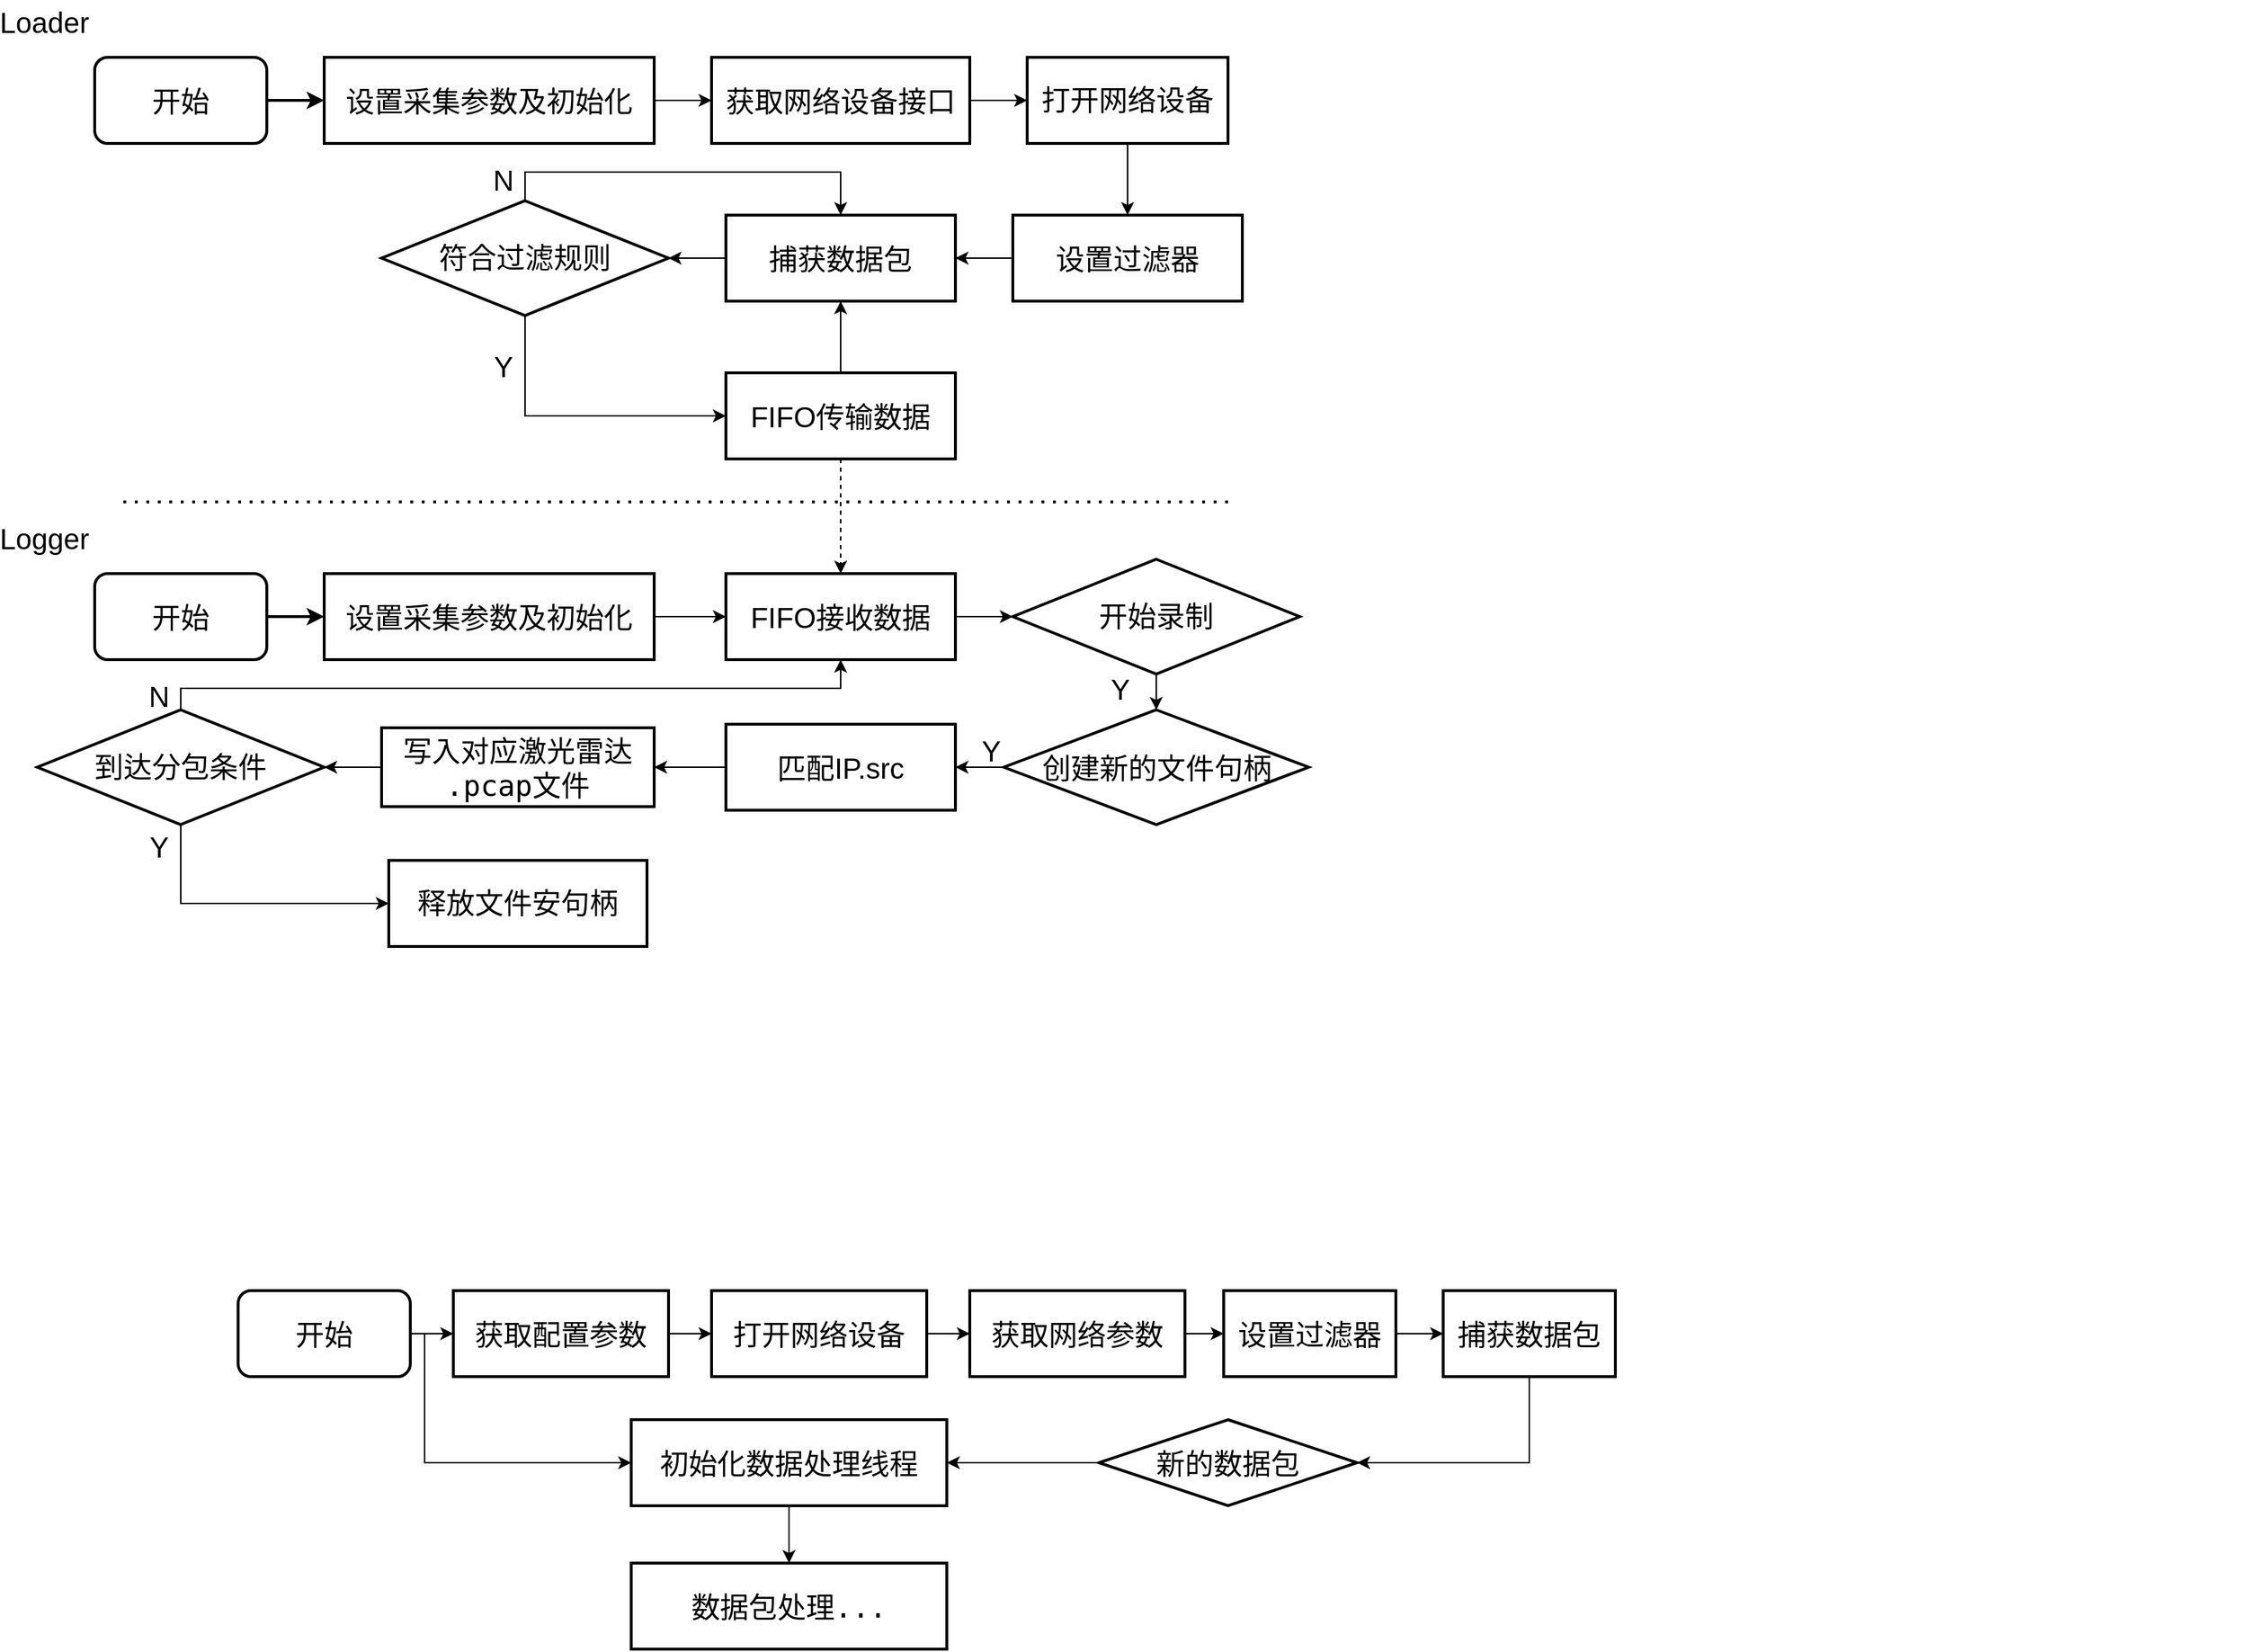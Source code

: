 <mxfile version="24.8.4">
  <diagram name="第 1 页" id="-34MsAzQcpD7_Uyt-niJ">
    <mxGraphModel dx="2815" dy="1119" grid="1" gridSize="10" guides="1" tooltips="1" connect="1" arrows="1" fold="1" page="1" pageScale="1" pageWidth="827" pageHeight="1169" math="0" shadow="0">
      <root>
        <mxCell id="0" />
        <mxCell id="1" parent="0" />
        <mxCell id="CMEZGBUHvDBOm816A8C0-10" value="" style="edgeStyle=orthogonalEdgeStyle;rounded=0;orthogonalLoop=1;jettySize=auto;html=1;strokeWidth=2;" edge="1" parent="1" source="CMEZGBUHvDBOm816A8C0-1" target="CMEZGBUHvDBOm816A8C0-9">
          <mxGeometry relative="1" as="geometry" />
        </mxCell>
        <mxCell id="CMEZGBUHvDBOm816A8C0-1" value="&lt;h2 style=&quot;font-size: 20px;&quot;&gt;&lt;span style=&quot;font-weight: normal;&quot;&gt;开始&lt;/span&gt;&lt;/h2&gt;" style="rounded=1;whiteSpace=wrap;html=1;strokeWidth=2;" vertex="1" parent="1">
          <mxGeometry x="40" y="100" width="120" height="60" as="geometry" />
        </mxCell>
        <mxCell id="CMEZGBUHvDBOm816A8C0-12" value="" style="edgeStyle=orthogonalEdgeStyle;rounded=0;orthogonalLoop=1;jettySize=auto;html=1;" edge="1" parent="1" source="CMEZGBUHvDBOm816A8C0-9" target="CMEZGBUHvDBOm816A8C0-11">
          <mxGeometry relative="1" as="geometry" />
        </mxCell>
        <mxCell id="CMEZGBUHvDBOm816A8C0-9" value="&lt;h2 style=&quot;forced-color-adjust: none; color: rgb(0, 0, 0); font-family: Helvetica; font-style: normal; font-variant-ligatures: normal; font-variant-caps: normal; letter-spacing: normal; orphans: 2; text-align: center; text-indent: 0px; text-transform: none; widows: 2; word-spacing: 0px; -webkit-text-stroke-width: 0px; white-space: normal; background-color: rgb(251, 251, 251); text-decoration-thickness: initial; text-decoration-style: initial; text-decoration-color: initial; font-size: 20px;&quot;&gt;&lt;span style=&quot;forced-color-adjust: none; font-weight: normal;&quot;&gt;设置采集参数及初始化&lt;/span&gt;&lt;/h2&gt;" style="rounded=0;whiteSpace=wrap;html=1;strokeWidth=2;" vertex="1" parent="1">
          <mxGeometry x="200" y="100" width="230" height="60" as="geometry" />
        </mxCell>
        <mxCell id="CMEZGBUHvDBOm816A8C0-14" value="" style="edgeStyle=orthogonalEdgeStyle;rounded=0;orthogonalLoop=1;jettySize=auto;html=1;" edge="1" parent="1" source="CMEZGBUHvDBOm816A8C0-11" target="CMEZGBUHvDBOm816A8C0-13">
          <mxGeometry relative="1" as="geometry" />
        </mxCell>
        <mxCell id="CMEZGBUHvDBOm816A8C0-11" value="&lt;h2 style=&quot;forced-color-adjust: none; color: rgb(0, 0, 0); font-family: Helvetica; font-style: normal; font-variant-ligatures: normal; font-variant-caps: normal; letter-spacing: normal; orphans: 2; text-align: center; text-indent: 0px; text-transform: none; widows: 2; word-spacing: 0px; -webkit-text-stroke-width: 0px; white-space: normal; background-color: rgb(251, 251, 251); text-decoration-thickness: initial; text-decoration-style: initial; text-decoration-color: initial; font-size: 20px;&quot;&gt;&lt;span style=&quot;forced-color-adjust: none; font-weight: normal;&quot;&gt;获取网络设备接口&lt;/span&gt;&lt;/h2&gt;" style="rounded=0;whiteSpace=wrap;html=1;strokeWidth=2;" vertex="1" parent="1">
          <mxGeometry x="470" y="100" width="180" height="60" as="geometry" />
        </mxCell>
        <mxCell id="CMEZGBUHvDBOm816A8C0-16" value="" style="edgeStyle=orthogonalEdgeStyle;rounded=0;orthogonalLoop=1;jettySize=auto;html=1;entryX=0.5;entryY=0;entryDx=0;entryDy=0;" edge="1" parent="1" source="CMEZGBUHvDBOm816A8C0-13" target="CMEZGBUHvDBOm816A8C0-17">
          <mxGeometry relative="1" as="geometry">
            <mxPoint x="760" y="220" as="targetPoint" />
          </mxGeometry>
        </mxCell>
        <mxCell id="CMEZGBUHvDBOm816A8C0-13" value="&lt;h2 style=&quot;forced-color-adjust: none; color: rgb(0, 0, 0); font-family: Helvetica; font-style: normal; font-variant-ligatures: normal; font-variant-caps: normal; letter-spacing: normal; orphans: 2; text-align: center; text-indent: 0px; text-transform: none; widows: 2; word-spacing: 0px; -webkit-text-stroke-width: 0px; white-space: normal; background-color: rgb(251, 251, 251); text-decoration-thickness: initial; text-decoration-style: initial; text-decoration-color: initial;&quot;&gt;&lt;span style=&quot;forced-color-adjust: none; font-weight: normal;&quot;&gt;&lt;font style=&quot;font-size: 20px;&quot;&gt;打开网络设备&lt;/font&gt;&lt;/span&gt;&lt;/h2&gt;" style="rounded=0;whiteSpace=wrap;html=1;strokeWidth=2;" vertex="1" parent="1">
          <mxGeometry x="690" y="100" width="140" height="60" as="geometry" />
        </mxCell>
        <mxCell id="CMEZGBUHvDBOm816A8C0-17" value="&lt;h2 style=&quot;forced-color-adjust: none; color: rgb(0, 0, 0); font-family: Helvetica; font-style: normal; font-variant-ligatures: normal; font-variant-caps: normal; letter-spacing: normal; orphans: 2; text-align: center; text-indent: 0px; text-transform: none; widows: 2; word-spacing: 0px; -webkit-text-stroke-width: 0px; white-space: normal; background-color: rgb(251, 251, 251); text-decoration-thickness: initial; text-decoration-style: initial; text-decoration-color: initial; font-size: 20px;&quot;&gt;&lt;span style=&quot;forced-color-adjust: none; font-weight: normal;&quot;&gt;设置过滤器&lt;/span&gt;&lt;/h2&gt;" style="rounded=0;whiteSpace=wrap;html=1;strokeWidth=2;" vertex="1" parent="1">
          <mxGeometry x="680" y="210" width="160" height="60" as="geometry" />
        </mxCell>
        <mxCell id="CMEZGBUHvDBOm816A8C0-26" value="" style="edgeStyle=orthogonalEdgeStyle;rounded=0;orthogonalLoop=1;jettySize=auto;html=1;exitX=0;exitY=0.5;exitDx=0;exitDy=0;" edge="1" parent="1" source="CMEZGBUHvDBOm816A8C0-17" target="CMEZGBUHvDBOm816A8C0-25">
          <mxGeometry relative="1" as="geometry">
            <mxPoint x="510" y="240" as="sourcePoint" />
          </mxGeometry>
        </mxCell>
        <mxCell id="CMEZGBUHvDBOm816A8C0-29" value="" style="edgeStyle=orthogonalEdgeStyle;rounded=0;orthogonalLoop=1;jettySize=auto;html=1;entryX=0.5;entryY=0;entryDx=0;entryDy=0;exitX=0.5;exitY=0;exitDx=0;exitDy=0;" edge="1" parent="1" source="CMEZGBUHvDBOm816A8C0-21" target="CMEZGBUHvDBOm816A8C0-25">
          <mxGeometry relative="1" as="geometry">
            <mxPoint x="650" y="340" as="targetPoint" />
            <Array as="points">
              <mxPoint x="340" y="180" />
              <mxPoint x="560" y="180" />
            </Array>
          </mxGeometry>
        </mxCell>
        <mxCell id="CMEZGBUHvDBOm816A8C0-31" value="" style="edgeStyle=orthogonalEdgeStyle;rounded=0;orthogonalLoop=1;jettySize=auto;html=1;exitX=0.5;exitY=1;exitDx=0;exitDy=0;" edge="1" parent="1" source="CMEZGBUHvDBOm816A8C0-21" target="CMEZGBUHvDBOm816A8C0-30">
          <mxGeometry relative="1" as="geometry">
            <Array as="points">
              <mxPoint x="340" y="350" />
            </Array>
          </mxGeometry>
        </mxCell>
        <mxCell id="CMEZGBUHvDBOm816A8C0-21" value="&lt;h2 style=&quot;&quot;&gt;&lt;span style=&quot;font-size: 20px; font-weight: normal;&quot;&gt;符合过滤&lt;/span&gt;&lt;span style=&quot;font-size: 20px; font-weight: 400;&quot;&gt;规则&lt;/span&gt;&lt;/h2&gt;" style="rhombus;whiteSpace=wrap;html=1;rounded=0;strokeWidth=2;" vertex="1" parent="1">
          <mxGeometry x="240" y="200" width="200" height="80" as="geometry" />
        </mxCell>
        <mxCell id="CMEZGBUHvDBOm816A8C0-27" value="" style="edgeStyle=orthogonalEdgeStyle;rounded=0;orthogonalLoop=1;jettySize=auto;html=1;" edge="1" parent="1" source="CMEZGBUHvDBOm816A8C0-25" target="CMEZGBUHvDBOm816A8C0-21">
          <mxGeometry relative="1" as="geometry" />
        </mxCell>
        <mxCell id="CMEZGBUHvDBOm816A8C0-25" value="&lt;h2 style=&quot;forced-color-adjust: none; color: rgb(0, 0, 0); font-family: Helvetica; font-style: normal; font-variant-ligatures: normal; font-variant-caps: normal; letter-spacing: normal; orphans: 2; text-align: center; text-indent: 0px; text-transform: none; widows: 2; word-spacing: 0px; -webkit-text-stroke-width: 0px; white-space: normal; background-color: rgb(251, 251, 251); text-decoration-thickness: initial; text-decoration-style: initial; text-decoration-color: initial; font-size: 20px;&quot;&gt;&lt;span style=&quot;forced-color-adjust: none; font-weight: normal;&quot;&gt;捕获数据包&lt;/span&gt;&lt;/h2&gt;" style="rounded=0;whiteSpace=wrap;html=1;strokeWidth=2;" vertex="1" parent="1">
          <mxGeometry x="480" y="210" width="160" height="60" as="geometry" />
        </mxCell>
        <mxCell id="CMEZGBUHvDBOm816A8C0-33" value="" style="edgeStyle=orthogonalEdgeStyle;rounded=0;orthogonalLoop=1;jettySize=auto;html=1;dashed=1;" edge="1" parent="1" source="CMEZGBUHvDBOm816A8C0-30" target="CMEZGBUHvDBOm816A8C0-32">
          <mxGeometry relative="1" as="geometry" />
        </mxCell>
        <mxCell id="CMEZGBUHvDBOm816A8C0-38" value="" style="edgeStyle=orthogonalEdgeStyle;rounded=0;orthogonalLoop=1;jettySize=auto;html=1;entryX=0.5;entryY=1;entryDx=0;entryDy=0;" edge="1" parent="1" source="CMEZGBUHvDBOm816A8C0-30" target="CMEZGBUHvDBOm816A8C0-25">
          <mxGeometry relative="1" as="geometry">
            <mxPoint x="500" y="340" as="targetPoint" />
          </mxGeometry>
        </mxCell>
        <mxCell id="CMEZGBUHvDBOm816A8C0-30" value="&lt;h2 style=&quot;font-size: 20px;&quot;&gt;&lt;span style=&quot;font-weight: normal;&quot;&gt;FIFO传输数据&lt;/span&gt;&lt;/h2&gt;" style="whiteSpace=wrap;html=1;rounded=0;strokeWidth=2;" vertex="1" parent="1">
          <mxGeometry x="480" y="320" width="160" height="60" as="geometry" />
        </mxCell>
        <mxCell id="CMEZGBUHvDBOm816A8C0-44" value="" style="edgeStyle=orthogonalEdgeStyle;rounded=0;orthogonalLoop=1;jettySize=auto;html=1;exitX=0.5;exitY=1;exitDx=0;exitDy=0;" edge="1" parent="1" source="CMEZGBUHvDBOm816A8C0-59" target="CMEZGBUHvDBOm816A8C0-63">
          <mxGeometry relative="1" as="geometry">
            <mxPoint x="560" y="640" as="sourcePoint" />
            <mxPoint x="560" y="720" as="targetPoint" />
          </mxGeometry>
        </mxCell>
        <mxCell id="CMEZGBUHvDBOm816A8C0-67" value="" style="edgeStyle=orthogonalEdgeStyle;rounded=0;orthogonalLoop=1;jettySize=auto;html=1;" edge="1" parent="1" source="CMEZGBUHvDBOm816A8C0-32" target="CMEZGBUHvDBOm816A8C0-59">
          <mxGeometry relative="1" as="geometry" />
        </mxCell>
        <mxCell id="CMEZGBUHvDBOm816A8C0-32" value="&lt;h2 style=&quot;font-size: 20px;&quot;&gt;&lt;span style=&quot;font-weight: normal;&quot;&gt;FIFO接收数据&lt;/span&gt;&lt;/h2&gt;" style="whiteSpace=wrap;html=1;rounded=0;strokeWidth=2;" vertex="1" parent="1">
          <mxGeometry x="480" y="460" width="160" height="60" as="geometry" />
        </mxCell>
        <mxCell id="CMEZGBUHvDBOm816A8C0-34" value="" style="endArrow=none;dashed=1;html=1;dashPattern=1 3;strokeWidth=2;rounded=0;" edge="1" parent="1">
          <mxGeometry width="50" height="50" relative="1" as="geometry">
            <mxPoint x="60" y="410" as="sourcePoint" />
            <mxPoint x="830" y="410" as="targetPoint" />
          </mxGeometry>
        </mxCell>
        <mxCell id="CMEZGBUHvDBOm816A8C0-39" value="" style="edgeStyle=orthogonalEdgeStyle;rounded=0;orthogonalLoop=1;jettySize=auto;html=1;strokeWidth=2;" edge="1" parent="1" source="CMEZGBUHvDBOm816A8C0-40" target="CMEZGBUHvDBOm816A8C0-41">
          <mxGeometry relative="1" as="geometry" />
        </mxCell>
        <mxCell id="CMEZGBUHvDBOm816A8C0-40" value="&lt;h2 style=&quot;font-size: 20px;&quot;&gt;&lt;span style=&quot;font-weight: normal;&quot;&gt;开始&lt;/span&gt;&lt;/h2&gt;" style="rounded=1;whiteSpace=wrap;html=1;strokeWidth=2;" vertex="1" parent="1">
          <mxGeometry x="40" y="460" width="120" height="60" as="geometry" />
        </mxCell>
        <mxCell id="CMEZGBUHvDBOm816A8C0-42" value="" style="edgeStyle=orthogonalEdgeStyle;rounded=0;orthogonalLoop=1;jettySize=auto;html=1;" edge="1" parent="1" source="CMEZGBUHvDBOm816A8C0-41" target="CMEZGBUHvDBOm816A8C0-32">
          <mxGeometry relative="1" as="geometry" />
        </mxCell>
        <mxCell id="CMEZGBUHvDBOm816A8C0-41" value="&lt;h2 style=&quot;forced-color-adjust: none; color: rgb(0, 0, 0); font-family: Helvetica; font-style: normal; font-variant-ligatures: normal; font-variant-caps: normal; letter-spacing: normal; orphans: 2; text-align: center; text-indent: 0px; text-transform: none; widows: 2; word-spacing: 0px; -webkit-text-stroke-width: 0px; white-space: normal; background-color: rgb(251, 251, 251); text-decoration-thickness: initial; text-decoration-style: initial; text-decoration-color: initial; font-size: 20px;&quot;&gt;&lt;span style=&quot;forced-color-adjust: none; font-weight: normal;&quot;&gt;设置采集参数及初始化&lt;/span&gt;&lt;/h2&gt;" style="rounded=0;whiteSpace=wrap;html=1;strokeWidth=2;" vertex="1" parent="1">
          <mxGeometry x="200" y="460" width="230" height="60" as="geometry" />
        </mxCell>
        <mxCell id="CMEZGBUHvDBOm816A8C0-69" value="" style="edgeStyle=orthogonalEdgeStyle;rounded=0;orthogonalLoop=1;jettySize=auto;html=1;" edge="1" parent="1" source="CMEZGBUHvDBOm816A8C0-46" target="CMEZGBUHvDBOm816A8C0-68">
          <mxGeometry relative="1" as="geometry" />
        </mxCell>
        <mxCell id="CMEZGBUHvDBOm816A8C0-46" value="&lt;h2 style=&quot;font-size: 20px;&quot;&gt;&lt;span style=&quot;font-weight: 400;&quot;&gt;匹配IP.src&lt;/span&gt;&lt;/h2&gt;" style="whiteSpace=wrap;html=1;rounded=0;strokeWidth=2;" vertex="1" parent="1">
          <mxGeometry x="480" y="565" width="160" height="60" as="geometry" />
        </mxCell>
        <mxCell id="CMEZGBUHvDBOm816A8C0-51" value="" style="edgeStyle=orthogonalEdgeStyle;rounded=0;orthogonalLoop=1;jettySize=auto;html=1;exitX=0.5;exitY=1;exitDx=0;exitDy=0;entryX=0;entryY=0.5;entryDx=0;entryDy=0;" edge="1" parent="1" source="CMEZGBUHvDBOm816A8C0-49" target="CMEZGBUHvDBOm816A8C0-50">
          <mxGeometry relative="1" as="geometry" />
        </mxCell>
        <mxCell id="CMEZGBUHvDBOm816A8C0-83" value="" style="edgeStyle=orthogonalEdgeStyle;rounded=0;orthogonalLoop=1;jettySize=auto;html=1;entryX=0.5;entryY=1;entryDx=0;entryDy=0;" edge="1" parent="1" source="CMEZGBUHvDBOm816A8C0-49" target="CMEZGBUHvDBOm816A8C0-32">
          <mxGeometry relative="1" as="geometry">
            <Array as="points">
              <mxPoint x="100" y="540" />
              <mxPoint x="560" y="540" />
            </Array>
          </mxGeometry>
        </mxCell>
        <mxCell id="CMEZGBUHvDBOm816A8C0-49" value="&lt;h2 style=&quot;&quot;&gt;&lt;span style=&quot;font-size: 20px; font-weight: 400;&quot;&gt;到达分包条件&lt;/span&gt;&lt;/h2&gt;" style="rhombus;whiteSpace=wrap;html=1;rounded=0;strokeWidth=2;" vertex="1" parent="1">
          <mxGeometry y="555" width="200" height="80" as="geometry" />
        </mxCell>
        <mxCell id="CMEZGBUHvDBOm816A8C0-50" value="&lt;h2&gt;&lt;span style=&quot;font-size: 20px; font-weight: 400;&quot;&gt;释放文件安句柄&lt;/span&gt;&lt;/h2&gt;" style="whiteSpace=wrap;html=1;rounded=0;strokeWidth=2;" vertex="1" parent="1">
          <mxGeometry x="245" y="660" width="180" height="60" as="geometry" />
        </mxCell>
        <mxCell id="CMEZGBUHvDBOm816A8C0-59" value="&lt;h2 style=&quot;&quot;&gt;&lt;span style=&quot;font-size: 20px; font-weight: 400;&quot;&gt;开始录制&lt;/span&gt;&lt;/h2&gt;" style="rhombus;whiteSpace=wrap;html=1;rounded=0;strokeWidth=2;" vertex="1" parent="1">
          <mxGeometry x="680" y="450" width="200" height="80" as="geometry" />
        </mxCell>
        <mxCell id="CMEZGBUHvDBOm816A8C0-62" value="&lt;h2 style=&quot;forced-color-adjust: none; color: rgb(0, 0, 0); font-family: Helvetica; font-style: normal; font-variant-ligatures: normal; font-variant-caps: normal; letter-spacing: normal; orphans: 2; text-align: center; text-indent: 0px; text-transform: none; widows: 2; word-spacing: 0px; -webkit-text-stroke-width: 0px; white-space: normal; background-color: rgb(251, 251, 251); text-decoration-thickness: initial; text-decoration-style: initial; text-decoration-color: initial; font-size: 20px;&quot;&gt;&lt;br&gt;&lt;/h2&gt;" style="text;whiteSpace=wrap;html=1;" vertex="1" parent="1">
          <mxGeometry x="1330" y="650" width="210" height="80" as="geometry" />
        </mxCell>
        <mxCell id="CMEZGBUHvDBOm816A8C0-64" value="" style="edgeStyle=orthogonalEdgeStyle;rounded=0;orthogonalLoop=1;jettySize=auto;html=1;" edge="1" parent="1" source="CMEZGBUHvDBOm816A8C0-63" target="CMEZGBUHvDBOm816A8C0-46">
          <mxGeometry relative="1" as="geometry" />
        </mxCell>
        <mxCell id="CMEZGBUHvDBOm816A8C0-63" value="&lt;h2 style=&quot;font-size: 20px;&quot;&gt;&lt;span style=&quot;font-weight: normal;&quot;&gt;创建新的文件句柄&lt;/span&gt;&lt;/h2&gt;" style="rhombus;whiteSpace=wrap;html=1;rounded=0;strokeWidth=2;" vertex="1" parent="1">
          <mxGeometry x="673.75" y="555" width="212.5" height="80" as="geometry" />
        </mxCell>
        <mxCell id="CMEZGBUHvDBOm816A8C0-70" value="" style="edgeStyle=orthogonalEdgeStyle;rounded=0;orthogonalLoop=1;jettySize=auto;html=1;" edge="1" parent="1" source="CMEZGBUHvDBOm816A8C0-68" target="CMEZGBUHvDBOm816A8C0-49">
          <mxGeometry relative="1" as="geometry" />
        </mxCell>
        <mxCell id="CMEZGBUHvDBOm816A8C0-68" value="&lt;pre style=&quot;font-size: 20px;&quot;&gt;&lt;span style=&quot;font-weight: 400;&quot;&gt;写入对应激光雷达&lt;br&gt;&lt;/span&gt;&lt;span style=&quot;font-weight: 400;&quot;&gt;.pcap文件&lt;/span&gt;&lt;/pre&gt;" style="whiteSpace=wrap;html=1;rounded=0;strokeWidth=2;" vertex="1" parent="1">
          <mxGeometry x="240" y="567.5" width="190" height="55" as="geometry" />
        </mxCell>
        <mxCell id="CMEZGBUHvDBOm816A8C0-73" value="&lt;font style=&quot;font-size: 20px;&quot;&gt;Y&lt;/font&gt;" style="text;html=1;align=center;verticalAlign=middle;whiteSpace=wrap;rounded=0;" vertex="1" parent="1">
          <mxGeometry x="310" y="300" width="30" height="30" as="geometry" />
        </mxCell>
        <mxCell id="CMEZGBUHvDBOm816A8C0-77" value="&lt;font style=&quot;font-size: 20px;&quot;&gt;Y&lt;/font&gt;" style="text;html=1;align=center;verticalAlign=middle;whiteSpace=wrap;rounded=0;" vertex="1" parent="1">
          <mxGeometry x="740" y="525" width="30" height="30" as="geometry" />
        </mxCell>
        <mxCell id="CMEZGBUHvDBOm816A8C0-78" value="&lt;font style=&quot;font-size: 20px;&quot;&gt;Y&lt;/font&gt;" style="text;html=1;align=center;verticalAlign=middle;whiteSpace=wrap;rounded=0;" vertex="1" parent="1">
          <mxGeometry x="650" y="567.5" width="30" height="30" as="geometry" />
        </mxCell>
        <mxCell id="CMEZGBUHvDBOm816A8C0-79" value="&lt;font style=&quot;font-size: 20px;&quot;&gt;Y&lt;/font&gt;" style="text;html=1;align=center;verticalAlign=middle;whiteSpace=wrap;rounded=0;" vertex="1" parent="1">
          <mxGeometry x="70" y="635" width="30" height="30" as="geometry" />
        </mxCell>
        <mxCell id="CMEZGBUHvDBOm816A8C0-80" value="&lt;font style=&quot;font-size: 20px;&quot;&gt;N&lt;/font&gt;" style="text;html=1;align=center;verticalAlign=middle;whiteSpace=wrap;rounded=0;" vertex="1" parent="1">
          <mxGeometry x="310" y="170" width="30" height="30" as="geometry" />
        </mxCell>
        <mxCell id="CMEZGBUHvDBOm816A8C0-81" value="&lt;font style=&quot;font-size: 20px;&quot;&gt;N&lt;/font&gt;" style="text;html=1;align=center;verticalAlign=middle;whiteSpace=wrap;rounded=0;" vertex="1" parent="1">
          <mxGeometry x="70" y="530" width="30" height="30" as="geometry" />
        </mxCell>
        <mxCell id="CMEZGBUHvDBOm816A8C0-84" value="&lt;font style=&quot;font-size: 20px;&quot;&gt;Logger&lt;/font&gt;" style="text;html=1;align=center;verticalAlign=middle;whiteSpace=wrap;rounded=0;" vertex="1" parent="1">
          <mxGeometry x="-10" y="420" width="30" height="30" as="geometry" />
        </mxCell>
        <mxCell id="CMEZGBUHvDBOm816A8C0-85" value="&lt;font style=&quot;font-size: 20px;&quot;&gt;Loader&lt;/font&gt;" style="text;html=1;align=center;verticalAlign=middle;whiteSpace=wrap;rounded=0;" vertex="1" parent="1">
          <mxGeometry x="-10" y="60" width="30" height="30" as="geometry" />
        </mxCell>
        <mxCell id="CMEZGBUHvDBOm816A8C0-89" value="" style="edgeStyle=orthogonalEdgeStyle;rounded=0;orthogonalLoop=1;jettySize=auto;html=1;" edge="1" parent="1" source="CMEZGBUHvDBOm816A8C0-87" target="CMEZGBUHvDBOm816A8C0-88">
          <mxGeometry relative="1" as="geometry" />
        </mxCell>
        <mxCell id="CMEZGBUHvDBOm816A8C0-95" value="" style="edgeStyle=orthogonalEdgeStyle;rounded=0;orthogonalLoop=1;jettySize=auto;html=1;entryX=0;entryY=0.5;entryDx=0;entryDy=0;" edge="1" parent="1" target="CMEZGBUHvDBOm816A8C0-96">
          <mxGeometry relative="1" as="geometry">
            <mxPoint x="280" y="990" as="sourcePoint" />
            <mxPoint x="520" y="890" as="targetPoint" />
            <Array as="points">
              <mxPoint x="270" y="990" />
              <mxPoint x="270" y="1080" />
            </Array>
          </mxGeometry>
        </mxCell>
        <mxCell id="CMEZGBUHvDBOm816A8C0-87" value="&lt;h2 style=&quot;font-size: 20px;&quot;&gt;&lt;span style=&quot;font-weight: normal;&quot;&gt;开始&lt;/span&gt;&lt;/h2&gt;" style="rounded=1;whiteSpace=wrap;html=1;strokeWidth=2;" vertex="1" parent="1">
          <mxGeometry x="140" y="960" width="120" height="60" as="geometry" />
        </mxCell>
        <mxCell id="CMEZGBUHvDBOm816A8C0-91" value="" style="edgeStyle=orthogonalEdgeStyle;rounded=0;orthogonalLoop=1;jettySize=auto;html=1;" edge="1" parent="1" source="CMEZGBUHvDBOm816A8C0-88" target="CMEZGBUHvDBOm816A8C0-90">
          <mxGeometry relative="1" as="geometry" />
        </mxCell>
        <mxCell id="CMEZGBUHvDBOm816A8C0-88" value="&lt;pre style=&quot;&quot;&gt;&lt;span style=&quot;font-size: 20px; font-weight: 400;&quot;&gt;获取配置参数&lt;/span&gt;&lt;/pre&gt;" style="whiteSpace=wrap;html=1;rounded=0;strokeWidth=2;" vertex="1" parent="1">
          <mxGeometry x="290" y="960" width="150" height="60" as="geometry" />
        </mxCell>
        <mxCell id="CMEZGBUHvDBOm816A8C0-93" value="" style="edgeStyle=orthogonalEdgeStyle;rounded=0;orthogonalLoop=1;jettySize=auto;html=1;" edge="1" parent="1" source="CMEZGBUHvDBOm816A8C0-90" target="CMEZGBUHvDBOm816A8C0-92">
          <mxGeometry relative="1" as="geometry" />
        </mxCell>
        <mxCell id="CMEZGBUHvDBOm816A8C0-90" value="&lt;pre style=&quot;&quot;&gt;&lt;span style=&quot;font-size: 20px;&quot;&gt;打开网络设备&lt;/span&gt;&lt;br&gt;&lt;/pre&gt;" style="whiteSpace=wrap;html=1;rounded=0;strokeWidth=2;" vertex="1" parent="1">
          <mxGeometry x="470" y="960" width="150" height="60" as="geometry" />
        </mxCell>
        <mxCell id="CMEZGBUHvDBOm816A8C0-98" value="" style="edgeStyle=orthogonalEdgeStyle;rounded=0;orthogonalLoop=1;jettySize=auto;html=1;" edge="1" parent="1" source="CMEZGBUHvDBOm816A8C0-92" target="CMEZGBUHvDBOm816A8C0-97">
          <mxGeometry relative="1" as="geometry" />
        </mxCell>
        <mxCell id="CMEZGBUHvDBOm816A8C0-92" value="&lt;pre style=&quot;&quot;&gt;&lt;span style=&quot;font-size: 20px;&quot;&gt;获取网络参数&lt;/span&gt;&lt;br&gt;&lt;/pre&gt;" style="whiteSpace=wrap;html=1;rounded=0;strokeWidth=2;" vertex="1" parent="1">
          <mxGeometry x="650" y="960" width="150" height="60" as="geometry" />
        </mxCell>
        <mxCell id="CMEZGBUHvDBOm816A8C0-109" value="" style="edgeStyle=orthogonalEdgeStyle;rounded=0;orthogonalLoop=1;jettySize=auto;html=1;" edge="1" parent="1" source="CMEZGBUHvDBOm816A8C0-96" target="CMEZGBUHvDBOm816A8C0-108">
          <mxGeometry relative="1" as="geometry" />
        </mxCell>
        <mxCell id="CMEZGBUHvDBOm816A8C0-96" value="&lt;pre&gt;&lt;span style=&quot;font-size: 20px;&quot;&gt;初始化数据处理线程&lt;/span&gt;&lt;/pre&gt;" style="whiteSpace=wrap;html=1;rounded=0;strokeWidth=2;" vertex="1" parent="1">
          <mxGeometry x="414" y="1050" width="220" height="60" as="geometry" />
        </mxCell>
        <mxCell id="CMEZGBUHvDBOm816A8C0-100" value="" style="edgeStyle=orthogonalEdgeStyle;rounded=0;orthogonalLoop=1;jettySize=auto;html=1;" edge="1" parent="1" source="CMEZGBUHvDBOm816A8C0-97" target="CMEZGBUHvDBOm816A8C0-99">
          <mxGeometry relative="1" as="geometry" />
        </mxCell>
        <mxCell id="CMEZGBUHvDBOm816A8C0-97" value="&lt;pre style=&quot;&quot;&gt;&lt;span style=&quot;font-size: 20px;&quot;&gt;设置过滤器&lt;/span&gt;&lt;br&gt;&lt;/pre&gt;" style="whiteSpace=wrap;html=1;rounded=0;strokeWidth=2;" vertex="1" parent="1">
          <mxGeometry x="827" y="960" width="120" height="60" as="geometry" />
        </mxCell>
        <mxCell id="CMEZGBUHvDBOm816A8C0-102" value="" style="edgeStyle=orthogonalEdgeStyle;rounded=0;orthogonalLoop=1;jettySize=auto;html=1;entryX=1;entryY=0.5;entryDx=0;entryDy=0;exitX=0.5;exitY=1;exitDx=0;exitDy=0;" edge="1" parent="1" source="CMEZGBUHvDBOm816A8C0-99" target="CMEZGBUHvDBOm816A8C0-101">
          <mxGeometry relative="1" as="geometry" />
        </mxCell>
        <mxCell id="CMEZGBUHvDBOm816A8C0-99" value="&lt;pre style=&quot;&quot;&gt;&lt;span style=&quot;font-size: 20px;&quot;&gt;捕获数据包&lt;/span&gt;&lt;br&gt;&lt;/pre&gt;" style="whiteSpace=wrap;html=1;rounded=0;strokeWidth=2;" vertex="1" parent="1">
          <mxGeometry x="980" y="960" width="120" height="60" as="geometry" />
        </mxCell>
        <mxCell id="CMEZGBUHvDBOm816A8C0-105" value="" style="edgeStyle=orthogonalEdgeStyle;rounded=0;orthogonalLoop=1;jettySize=auto;html=1;entryX=1;entryY=0.5;entryDx=0;entryDy=0;" edge="1" parent="1" source="CMEZGBUHvDBOm816A8C0-101" target="CMEZGBUHvDBOm816A8C0-96">
          <mxGeometry relative="1" as="geometry">
            <mxPoint x="840" y="1080" as="targetPoint" />
          </mxGeometry>
        </mxCell>
        <mxCell id="CMEZGBUHvDBOm816A8C0-101" value="&lt;pre&gt;&lt;span style=&quot;font-size: 20px;&quot;&gt;新的数据包&lt;/span&gt;&lt;/pre&gt;" style="rhombus;whiteSpace=wrap;html=1;rounded=0;strokeWidth=2;" vertex="1" parent="1">
          <mxGeometry x="740" y="1050" width="180" height="60" as="geometry" />
        </mxCell>
        <mxCell id="CMEZGBUHvDBOm816A8C0-103" style="edgeStyle=orthogonalEdgeStyle;rounded=0;orthogonalLoop=1;jettySize=auto;html=1;entryX=0.5;entryY=0;entryDx=0;entryDy=0;" edge="1" parent="1">
          <mxGeometry relative="1" as="geometry">
            <mxPoint x="1030" y="1060" as="sourcePoint" />
            <mxPoint x="1030" y="1060" as="targetPoint" />
          </mxGeometry>
        </mxCell>
        <mxCell id="CMEZGBUHvDBOm816A8C0-108" value="&lt;pre&gt;&lt;span style=&quot;font-size: 20px;&quot;&gt;数据包处理...&lt;/span&gt;&lt;/pre&gt;" style="whiteSpace=wrap;html=1;rounded=0;strokeWidth=2;" vertex="1" parent="1">
          <mxGeometry x="414" y="1150" width="220" height="60" as="geometry" />
        </mxCell>
      </root>
    </mxGraphModel>
  </diagram>
</mxfile>
